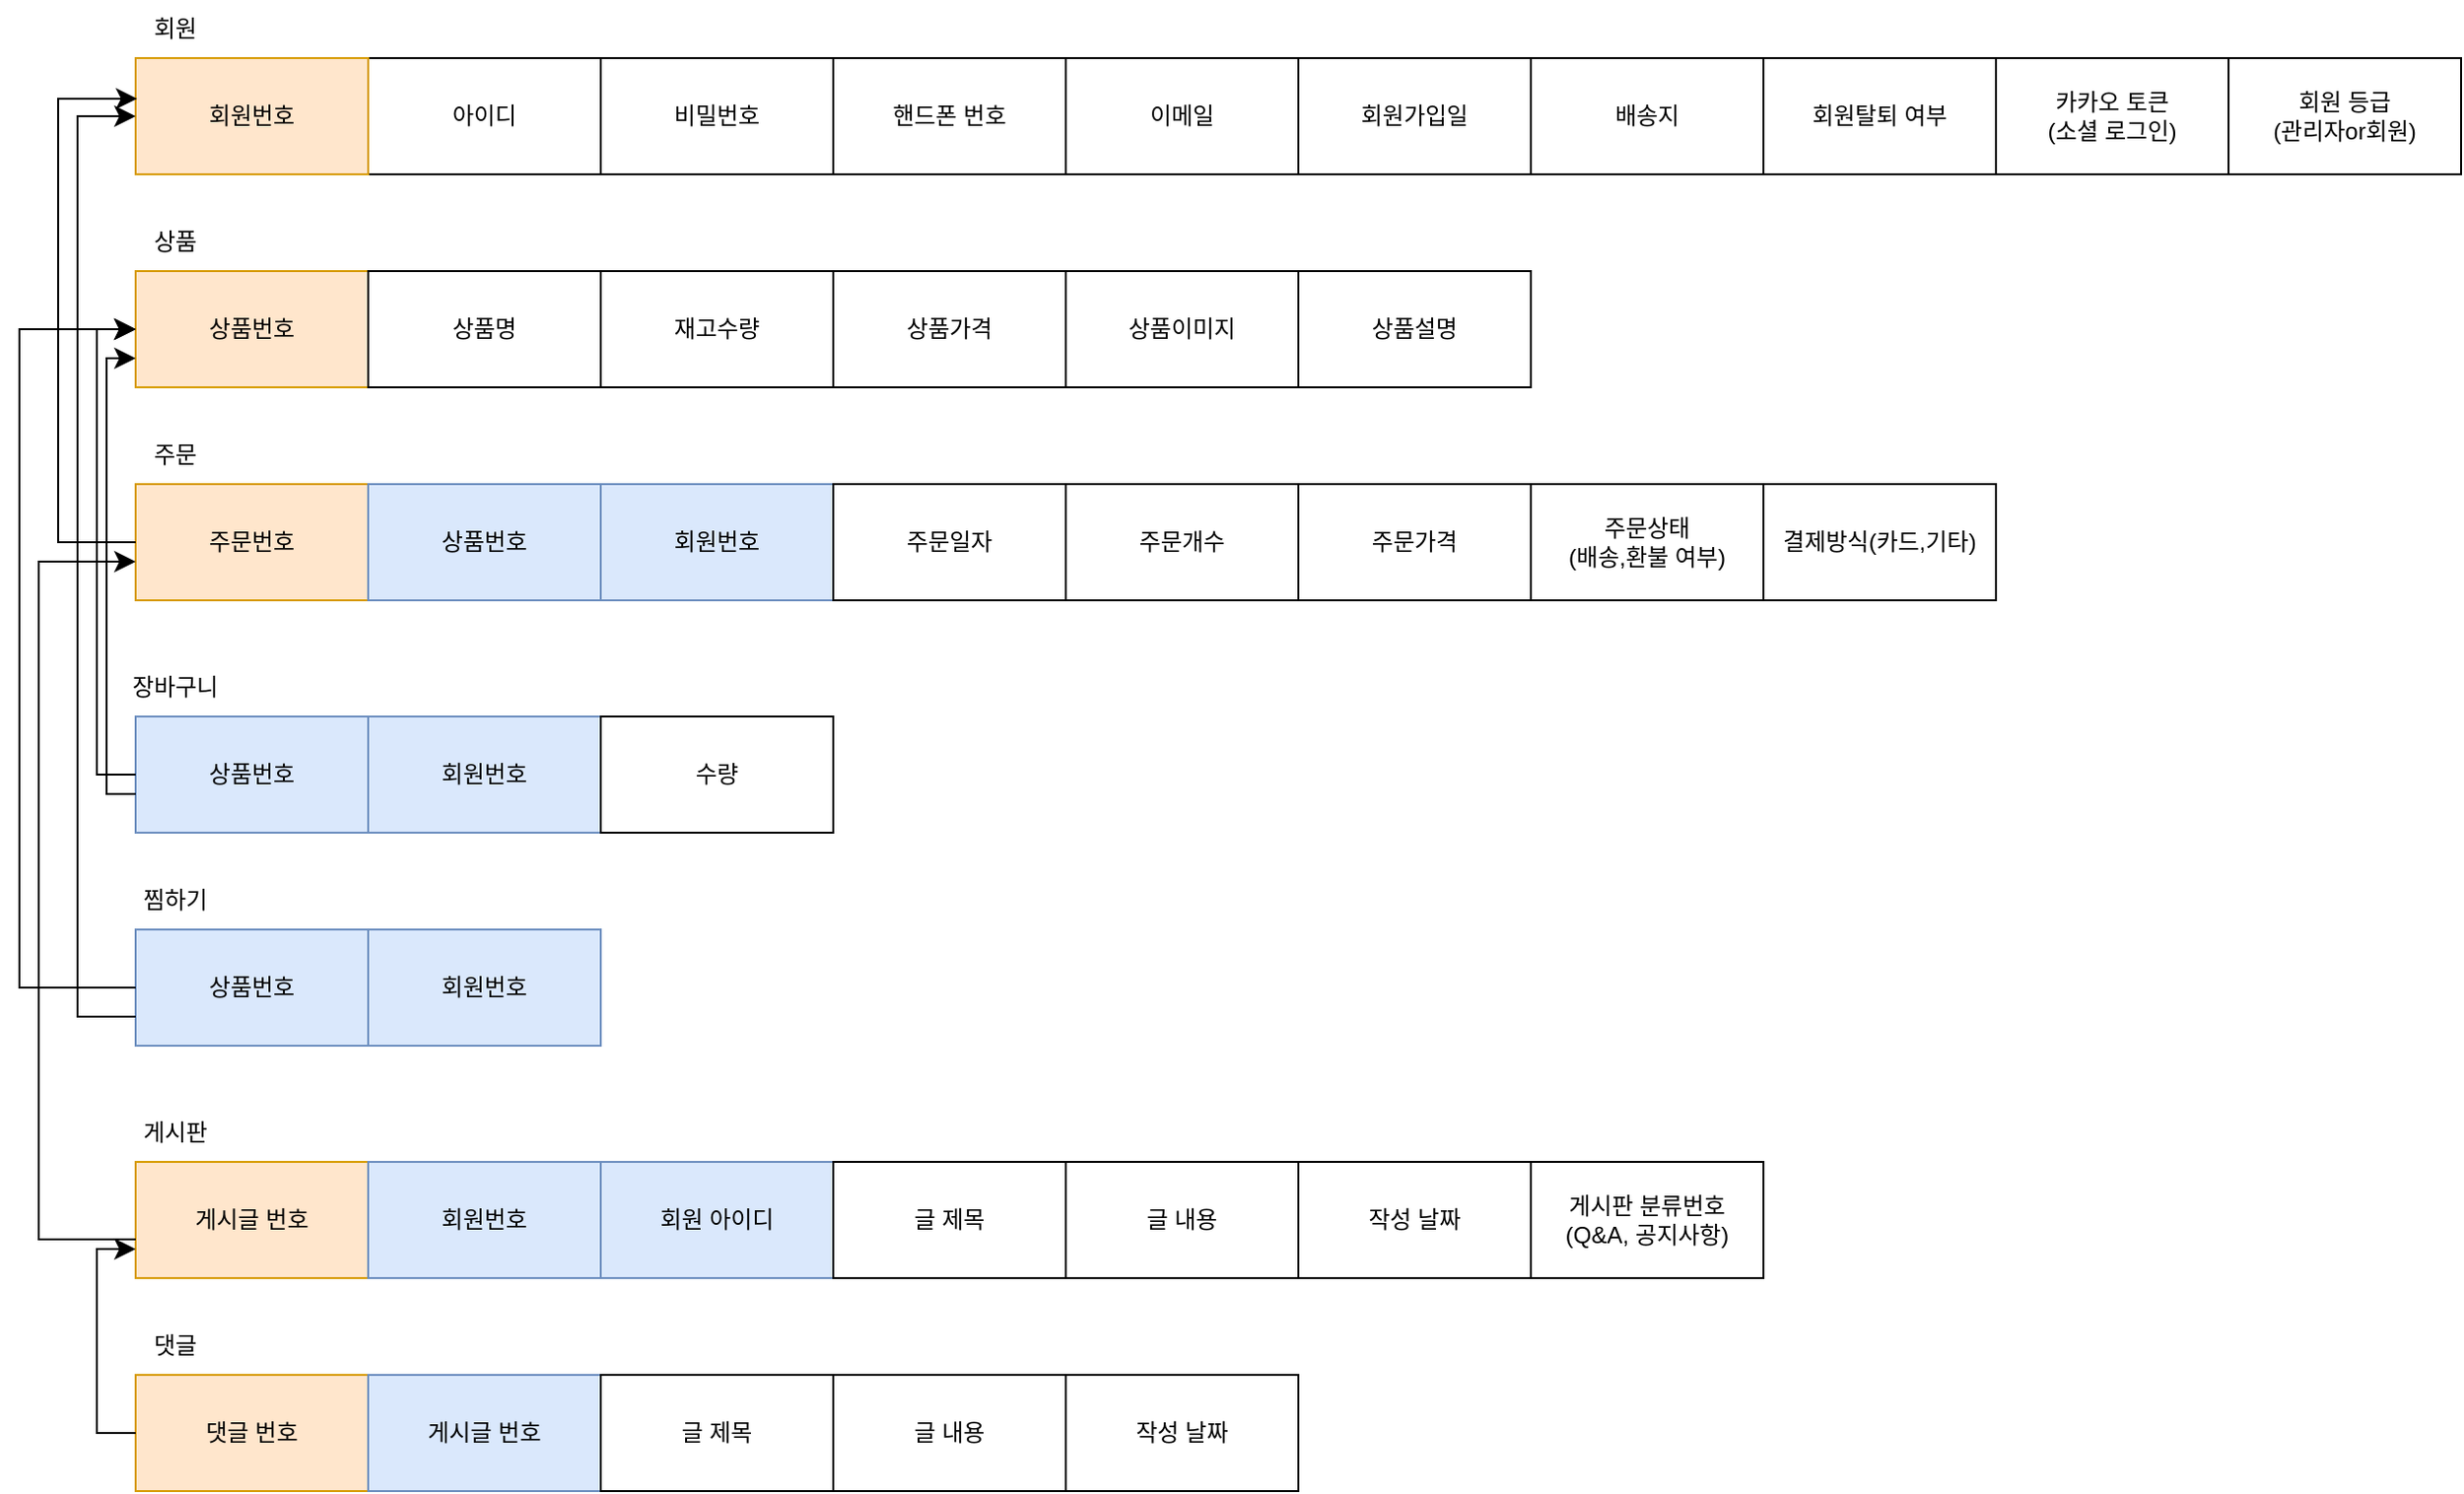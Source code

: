 <mxfile version="20.7.4" type="device"><diagram id="_XLq3uEv6gwGrvPPyHrv" name="페이지-1"><mxGraphModel dx="795" dy="562" grid="1" gridSize="10" guides="1" tooltips="1" connect="1" arrows="1" fold="1" page="1" pageScale="1" pageWidth="2000" pageHeight="2500" math="0" shadow="0"><root><mxCell id="0"/><mxCell id="1" parent="0"/><mxCell id="H5RL5l86V18CxoH0ob4g-4" value="아이디" style="rounded=0;whiteSpace=wrap;html=1;" parent="1" vertex="1"><mxGeometry x="360" y="340" width="120" height="60" as="geometry"/></mxCell><mxCell id="H5RL5l86V18CxoH0ob4g-5" value="회원번호" style="rounded=0;whiteSpace=wrap;html=1;fillColor=#ffe6cc;strokeColor=#d79b00;" parent="1" vertex="1"><mxGeometry x="240" y="340" width="120" height="60" as="geometry"/></mxCell><mxCell id="H5RL5l86V18CxoH0ob4g-6" value="비밀번호" style="rounded=0;whiteSpace=wrap;html=1;" parent="1" vertex="1"><mxGeometry x="480" y="340" width="120" height="60" as="geometry"/></mxCell><mxCell id="H5RL5l86V18CxoH0ob4g-7" value="회원가입일" style="rounded=0;whiteSpace=wrap;html=1;" parent="1" vertex="1"><mxGeometry x="840" y="340" width="120" height="60" as="geometry"/></mxCell><mxCell id="H5RL5l86V18CxoH0ob4g-8" value="배송지" style="rounded=0;whiteSpace=wrap;html=1;" parent="1" vertex="1"><mxGeometry x="960" y="340" width="120" height="60" as="geometry"/></mxCell><mxCell id="H5RL5l86V18CxoH0ob4g-9" value="이메일" style="rounded=0;whiteSpace=wrap;html=1;" parent="1" vertex="1"><mxGeometry x="720" y="340" width="120" height="60" as="geometry"/></mxCell><mxCell id="H5RL5l86V18CxoH0ob4g-10" value="핸드폰 번호" style="rounded=0;whiteSpace=wrap;html=1;" parent="1" vertex="1"><mxGeometry x="600" y="340" width="120" height="60" as="geometry"/></mxCell><mxCell id="H5RL5l86V18CxoH0ob4g-12" value="회원탈퇴 여부" style="rounded=0;whiteSpace=wrap;html=1;" parent="1" vertex="1"><mxGeometry x="1080" y="340" width="120" height="60" as="geometry"/></mxCell><mxCell id="H5RL5l86V18CxoH0ob4g-13" value="카카오 토큰&lt;br&gt;(소셜 로그인)" style="rounded=0;whiteSpace=wrap;html=1;" parent="1" vertex="1"><mxGeometry x="1200" y="340" width="120" height="60" as="geometry"/></mxCell><mxCell id="H5RL5l86V18CxoH0ob4g-21" value="상품번호" style="rounded=0;whiteSpace=wrap;html=1;fillColor=#ffe6cc;strokeColor=#d79b00;" parent="1" vertex="1"><mxGeometry x="240" y="450" width="120" height="60" as="geometry"/></mxCell><mxCell id="H5RL5l86V18CxoH0ob4g-22" value="재고수량" style="rounded=0;whiteSpace=wrap;html=1;" parent="1" vertex="1"><mxGeometry x="480" y="450" width="120" height="60" as="geometry"/></mxCell><mxCell id="H5RL5l86V18CxoH0ob4g-23" value="상품명" style="rounded=0;whiteSpace=wrap;html=1;" parent="1" vertex="1"><mxGeometry x="360" y="450" width="120" height="60" as="geometry"/></mxCell><mxCell id="H5RL5l86V18CxoH0ob4g-24" value="상품설명" style="rounded=0;whiteSpace=wrap;html=1;" parent="1" vertex="1"><mxGeometry x="840" y="450" width="120" height="60" as="geometry"/></mxCell><mxCell id="H5RL5l86V18CxoH0ob4g-26" value="상품이미지" style="rounded=0;whiteSpace=wrap;html=1;" parent="1" vertex="1"><mxGeometry x="720" y="450" width="120" height="60" as="geometry"/></mxCell><mxCell id="H5RL5l86V18CxoH0ob4g-27" value="상품가격" style="rounded=0;whiteSpace=wrap;html=1;" parent="1" vertex="1"><mxGeometry x="600" y="450" width="120" height="60" as="geometry"/></mxCell><mxCell id="H5RL5l86V18CxoH0ob4g-30" value="상품" style="text;html=1;align=center;verticalAlign=middle;resizable=0;points=[];autosize=1;strokeColor=none;fillColor=none;" parent="1" vertex="1"><mxGeometry x="240" y="420" width="40" height="30" as="geometry"/></mxCell><mxCell id="H5RL5l86V18CxoH0ob4g-31" value="회원" style="text;html=1;align=center;verticalAlign=middle;resizable=0;points=[];autosize=1;strokeColor=none;fillColor=none;" parent="1" vertex="1"><mxGeometry x="240" y="310" width="40" height="30" as="geometry"/></mxCell><mxCell id="H5RL5l86V18CxoH0ob4g-32" value="주문번호" style="rounded=0;whiteSpace=wrap;html=1;fillColor=#ffe6cc;strokeColor=#d79b00;" parent="1" vertex="1"><mxGeometry x="240" y="560" width="120" height="60" as="geometry"/></mxCell><mxCell id="H5RL5l86V18CxoH0ob4g-33" value="회원번호" style="rounded=0;whiteSpace=wrap;html=1;fillColor=#dae8fc;strokeColor=#6c8ebf;" parent="1" vertex="1"><mxGeometry x="480" y="560" width="120" height="60" as="geometry"/></mxCell><mxCell id="H5RL5l86V18CxoH0ob4g-34" value="상품번호" style="rounded=0;whiteSpace=wrap;html=1;fillColor=#dae8fc;strokeColor=#6c8ebf;" parent="1" vertex="1"><mxGeometry x="360" y="560" width="120" height="60" as="geometry"/></mxCell><mxCell id="H5RL5l86V18CxoH0ob4g-35" value="주문가격" style="rounded=0;whiteSpace=wrap;html=1;" parent="1" vertex="1"><mxGeometry x="840" y="560" width="120" height="60" as="geometry"/></mxCell><mxCell id="H5RL5l86V18CxoH0ob4g-36" value="주문개수" style="rounded=0;whiteSpace=wrap;html=1;" parent="1" vertex="1"><mxGeometry x="720" y="560" width="120" height="60" as="geometry"/></mxCell><mxCell id="H5RL5l86V18CxoH0ob4g-37" value="주문일자" style="rounded=0;whiteSpace=wrap;html=1;" parent="1" vertex="1"><mxGeometry x="600" y="560" width="120" height="60" as="geometry"/></mxCell><mxCell id="H5RL5l86V18CxoH0ob4g-38" value="주문" style="text;html=1;align=center;verticalAlign=middle;resizable=0;points=[];autosize=1;strokeColor=none;fillColor=none;" parent="1" vertex="1"><mxGeometry x="240" y="530" width="40" height="30" as="geometry"/></mxCell><mxCell id="H5RL5l86V18CxoH0ob4g-40" value="주문상태&lt;br&gt;(배송,환불 여부)" style="rounded=0;whiteSpace=wrap;html=1;" parent="1" vertex="1"><mxGeometry x="960" y="560" width="120" height="60" as="geometry"/></mxCell><mxCell id="H5RL5l86V18CxoH0ob4g-41" value="결제방식(카드,기타)" style="rounded=0;whiteSpace=wrap;html=1;" parent="1" vertex="1"><mxGeometry x="1080" y="560" width="120" height="60" as="geometry"/></mxCell><mxCell id="H5RL5l86V18CxoH0ob4g-51" value="게시글 번호" style="rounded=0;whiteSpace=wrap;html=1;fillColor=#ffe6cc;strokeColor=#d79b00;" parent="1" vertex="1"><mxGeometry x="240" y="910" width="120" height="60" as="geometry"/></mxCell><mxCell id="H5RL5l86V18CxoH0ob4g-52" value="회원 아이디" style="rounded=0;whiteSpace=wrap;html=1;fillColor=#dae8fc;strokeColor=#6c8ebf;" parent="1" vertex="1"><mxGeometry x="480" y="910" width="120" height="60" as="geometry"/></mxCell><mxCell id="H5RL5l86V18CxoH0ob4g-53" value="게시판 분류번호&lt;br&gt;(Q&amp;amp;A, 공지사항)" style="rounded=0;whiteSpace=wrap;html=1;" parent="1" vertex="1"><mxGeometry x="960" y="910" width="120" height="60" as="geometry"/></mxCell><mxCell id="H5RL5l86V18CxoH0ob4g-54" value="작성 날짜" style="rounded=0;whiteSpace=wrap;html=1;" parent="1" vertex="1"><mxGeometry x="840" y="910" width="120" height="60" as="geometry"/></mxCell><mxCell id="H5RL5l86V18CxoH0ob4g-56" value="글 내용" style="rounded=0;whiteSpace=wrap;html=1;" parent="1" vertex="1"><mxGeometry x="720" y="910" width="120" height="60" as="geometry"/></mxCell><mxCell id="H5RL5l86V18CxoH0ob4g-57" value="글 제목" style="rounded=0;whiteSpace=wrap;html=1;" parent="1" vertex="1"><mxGeometry x="600" y="910" width="120" height="60" as="geometry"/></mxCell><mxCell id="H5RL5l86V18CxoH0ob4g-60" value="게시판" style="text;html=1;align=center;verticalAlign=middle;resizable=0;points=[];autosize=1;strokeColor=none;fillColor=none;" parent="1" vertex="1"><mxGeometry x="235" y="880" width="50" height="30" as="geometry"/></mxCell><mxCell id="H5RL5l86V18CxoH0ob4g-61" value="댓글 번호" style="rounded=0;whiteSpace=wrap;html=1;fillColor=#ffe6cc;strokeColor=#d79b00;" parent="1" vertex="1"><mxGeometry x="240" y="1020" width="120" height="60" as="geometry"/></mxCell><mxCell id="H5RL5l86V18CxoH0ob4g-63" value="게시글 번호" style="rounded=0;whiteSpace=wrap;html=1;fillColor=#dae8fc;strokeColor=#6c8ebf;" parent="1" vertex="1"><mxGeometry x="360" y="1020" width="120" height="60" as="geometry"/></mxCell><mxCell id="H5RL5l86V18CxoH0ob4g-64" value="작성 날짜" style="rounded=0;whiteSpace=wrap;html=1;" parent="1" vertex="1"><mxGeometry x="720" y="1020" width="120" height="60" as="geometry"/></mxCell><mxCell id="H5RL5l86V18CxoH0ob4g-65" value="글 내용" style="rounded=0;whiteSpace=wrap;html=1;" parent="1" vertex="1"><mxGeometry x="600" y="1020" width="120" height="60" as="geometry"/></mxCell><mxCell id="H5RL5l86V18CxoH0ob4g-66" value="글 제목" style="rounded=0;whiteSpace=wrap;html=1;" parent="1" vertex="1"><mxGeometry x="480" y="1020" width="120" height="60" as="geometry"/></mxCell><mxCell id="H5RL5l86V18CxoH0ob4g-67" value="댓글" style="text;html=1;align=center;verticalAlign=middle;resizable=0;points=[];autosize=1;strokeColor=none;fillColor=none;" parent="1" vertex="1"><mxGeometry x="240" y="990" width="40" height="30" as="geometry"/></mxCell><mxCell id="H5RL5l86V18CxoH0ob4g-70" value="회원번호" style="rounded=0;whiteSpace=wrap;html=1;fillColor=#dae8fc;strokeColor=#6c8ebf;" parent="1" vertex="1"><mxGeometry x="360" y="680" width="120" height="60" as="geometry"/></mxCell><mxCell id="H5RL5l86V18CxoH0ob4g-71" value="상품번호" style="rounded=0;whiteSpace=wrap;html=1;fillColor=#dae8fc;strokeColor=#6c8ebf;" parent="1" vertex="1"><mxGeometry x="240" y="680" width="120" height="60" as="geometry"/></mxCell><mxCell id="H5RL5l86V18CxoH0ob4g-73" value="수량" style="rounded=0;whiteSpace=wrap;html=1;" parent="1" vertex="1"><mxGeometry x="480" y="680" width="120" height="60" as="geometry"/></mxCell><mxCell id="H5RL5l86V18CxoH0ob4g-75" value="장바구니" style="text;html=1;align=center;verticalAlign=middle;resizable=0;points=[];autosize=1;strokeColor=none;fillColor=none;" parent="1" vertex="1"><mxGeometry x="225" y="650" width="70" height="30" as="geometry"/></mxCell><mxCell id="H5RL5l86V18CxoH0ob4g-78" value="회원번호" style="rounded=0;whiteSpace=wrap;html=1;fillColor=#dae8fc;strokeColor=#6c8ebf;" parent="1" vertex="1"><mxGeometry x="360" y="790" width="120" height="60" as="geometry"/></mxCell><mxCell id="H5RL5l86V18CxoH0ob4g-79" value="상품번호" style="rounded=0;whiteSpace=wrap;html=1;fillColor=#dae8fc;strokeColor=#6c8ebf;" parent="1" vertex="1"><mxGeometry x="240" y="790" width="120" height="60" as="geometry"/></mxCell><mxCell id="H5RL5l86V18CxoH0ob4g-81" value="찜하기" style="text;html=1;align=center;verticalAlign=middle;resizable=0;points=[];autosize=1;strokeColor=none;fillColor=none;" parent="1" vertex="1"><mxGeometry x="235" y="760" width="50" height="30" as="geometry"/></mxCell><mxCell id="H5RL5l86V18CxoH0ob4g-82" value="회원 등급&lt;br&gt;(관리자or회원)" style="rounded=0;whiteSpace=wrap;html=1;" parent="1" vertex="1"><mxGeometry x="1320" y="340" width="120" height="60" as="geometry"/></mxCell><mxCell id="H5RL5l86V18CxoH0ob4g-83" value="회원번호" style="rounded=0;whiteSpace=wrap;html=1;fillColor=#dae8fc;strokeColor=#6c8ebf;" parent="1" vertex="1"><mxGeometry x="360" y="910" width="120" height="60" as="geometry"/></mxCell><mxCell id="vX5NAdT2O75EpTwrewdD-4" value="" style="edgeStyle=elbowEdgeStyle;elbow=horizontal;endArrow=classic;html=1;curved=0;rounded=0;endSize=8;startSize=8;entryX=0;entryY=0.5;entryDx=0;entryDy=0;exitX=0;exitY=0.5;exitDx=0;exitDy=0;" parent="1" source="H5RL5l86V18CxoH0ob4g-32" target="H5RL5l86V18CxoH0ob4g-21" edge="1"><mxGeometry x="0.652" y="-60" width="50" height="50" relative="1" as="geometry"><mxPoint x="200" y="540" as="sourcePoint"/><mxPoint x="100" y="480" as="targetPoint"/><Array as="points"><mxPoint x="220" y="530"/><mxPoint x="185" y="510"/></Array><mxPoint x="1" as="offset"/></mxGeometry></mxCell><mxCell id="vX5NAdT2O75EpTwrewdD-5" value="" style="edgeStyle=elbowEdgeStyle;elbow=horizontal;endArrow=classic;html=1;curved=0;rounded=0;endSize=8;startSize=8;entryX=0.007;entryY=0.349;entryDx=0;entryDy=0;entryPerimeter=0;" parent="1" target="H5RL5l86V18CxoH0ob4g-5" edge="1"><mxGeometry x="0.652" y="-60" width="50" height="50" relative="1" as="geometry"><mxPoint x="240" y="590" as="sourcePoint"/><mxPoint x="200" y="470" as="targetPoint"/><Array as="points"><mxPoint x="200" y="440"/><mxPoint x="200" y="480"/><mxPoint x="145" y="500"/></Array><mxPoint x="1" as="offset"/></mxGeometry></mxCell><mxCell id="vX5NAdT2O75EpTwrewdD-6" value="" style="edgeStyle=elbowEdgeStyle;elbow=horizontal;endArrow=classic;html=1;curved=0;rounded=0;endSize=8;startSize=8;entryX=0;entryY=0.5;entryDx=0;entryDy=0;exitX=0;exitY=0.5;exitDx=0;exitDy=0;" parent="1" source="H5RL5l86V18CxoH0ob4g-71" target="H5RL5l86V18CxoH0ob4g-21" edge="1"><mxGeometry x="0.652" y="-60" width="50" height="50" relative="1" as="geometry"><mxPoint x="180" y="650" as="sourcePoint"/><mxPoint x="180" y="540" as="targetPoint"/><Array as="points"><mxPoint x="220" y="640"/><mxPoint x="220" y="610"/><mxPoint x="160" y="610"/><mxPoint x="220" y="600"/><mxPoint x="220" y="600"/><mxPoint x="125" y="570"/></Array><mxPoint x="1" as="offset"/></mxGeometry></mxCell><mxCell id="vX5NAdT2O75EpTwrewdD-8" value="" style="edgeStyle=elbowEdgeStyle;elbow=horizontal;endArrow=classic;html=1;curved=0;rounded=0;endSize=8;startSize=8;exitX=0;exitY=0.5;exitDx=0;exitDy=0;" parent="1" source="H5RL5l86V18CxoH0ob4g-79" edge="1"><mxGeometry x="0.652" y="-60" width="50" height="50" relative="1" as="geometry"><mxPoint x="170" y="710" as="sourcePoint"/><mxPoint x="240" y="480" as="targetPoint"/><Array as="points"><mxPoint x="180" y="500"/><mxPoint x="190" y="480"/><mxPoint x="180" y="660"/><mxPoint x="180" y="730"/><mxPoint x="220" y="620"/><mxPoint x="180" y="630"/><mxPoint x="220" y="660"/><mxPoint x="150" y="600"/><mxPoint x="55" y="570"/></Array><mxPoint x="1" as="offset"/></mxGeometry></mxCell><mxCell id="vX5NAdT2O75EpTwrewdD-9" value="" style="edgeStyle=elbowEdgeStyle;elbow=horizontal;endArrow=classic;html=1;curved=0;rounded=0;endSize=8;startSize=8;entryX=0;entryY=0.75;entryDx=0;entryDy=0;" parent="1" target="H5RL5l86V18CxoH0ob4g-21" edge="1"><mxGeometry x="0.652" y="-60" width="50" height="50" relative="1" as="geometry"><mxPoint x="240" y="720" as="sourcePoint"/><mxPoint x="245" y="490" as="targetPoint"/><Array as="points"><mxPoint x="225" y="610"/><mxPoint x="225" y="610"/><mxPoint x="130" y="580"/></Array><mxPoint x="1" as="offset"/></mxGeometry></mxCell><mxCell id="vX5NAdT2O75EpTwrewdD-10" value="" style="edgeStyle=elbowEdgeStyle;elbow=horizontal;endArrow=classic;html=1;curved=0;rounded=0;endSize=8;startSize=8;entryX=0;entryY=0.5;entryDx=0;entryDy=0;exitX=0;exitY=0.75;exitDx=0;exitDy=0;" parent="1" source="H5RL5l86V18CxoH0ob4g-79" target="H5RL5l86V18CxoH0ob4g-5" edge="1"><mxGeometry x="0.652" y="-60" width="50" height="50" relative="1" as="geometry"><mxPoint x="220" y="830" as="sourcePoint"/><mxPoint x="160" y="520" as="targetPoint"/><Array as="points"><mxPoint x="210" y="410"/><mxPoint x="210" y="640"/><mxPoint x="230" y="650"/><mxPoint x="210" y="590"/><mxPoint x="140" y="640"/><mxPoint x="45" y="610"/></Array><mxPoint x="1" as="offset"/></mxGeometry></mxCell><mxCell id="vX5NAdT2O75EpTwrewdD-11" value="" style="edgeStyle=elbowEdgeStyle;elbow=horizontal;endArrow=classic;html=1;curved=0;rounded=0;endSize=8;startSize=8;" parent="1" edge="1"><mxGeometry x="0.652" y="-60" width="50" height="50" relative="1" as="geometry"><mxPoint x="240" y="950" as="sourcePoint"/><mxPoint x="240" y="600" as="targetPoint"/><Array as="points"><mxPoint x="190" y="780"/><mxPoint x="170" y="660"/><mxPoint x="75" y="630"/></Array><mxPoint x="1" as="offset"/></mxGeometry></mxCell><mxCell id="vX5NAdT2O75EpTwrewdD-13" value="" style="edgeStyle=elbowEdgeStyle;elbow=horizontal;endArrow=classic;html=1;curved=0;rounded=0;endSize=8;startSize=8;exitX=0;exitY=0.5;exitDx=0;exitDy=0;entryX=0;entryY=0.75;entryDx=0;entryDy=0;" parent="1" source="H5RL5l86V18CxoH0ob4g-61" target="H5RL5l86V18CxoH0ob4g-51" edge="1"><mxGeometry x="0.652" y="-60" width="50" height="50" relative="1" as="geometry"><mxPoint x="225" y="1080" as="sourcePoint"/><mxPoint x="220" y="947.5" as="targetPoint"/><Array as="points"><mxPoint x="220" y="930"/><mxPoint x="220" y="990"/><mxPoint x="210" y="970"/><mxPoint x="210" y="970"/><mxPoint x="115" y="940"/></Array><mxPoint x="1" as="offset"/></mxGeometry></mxCell></root></mxGraphModel></diagram></mxfile>